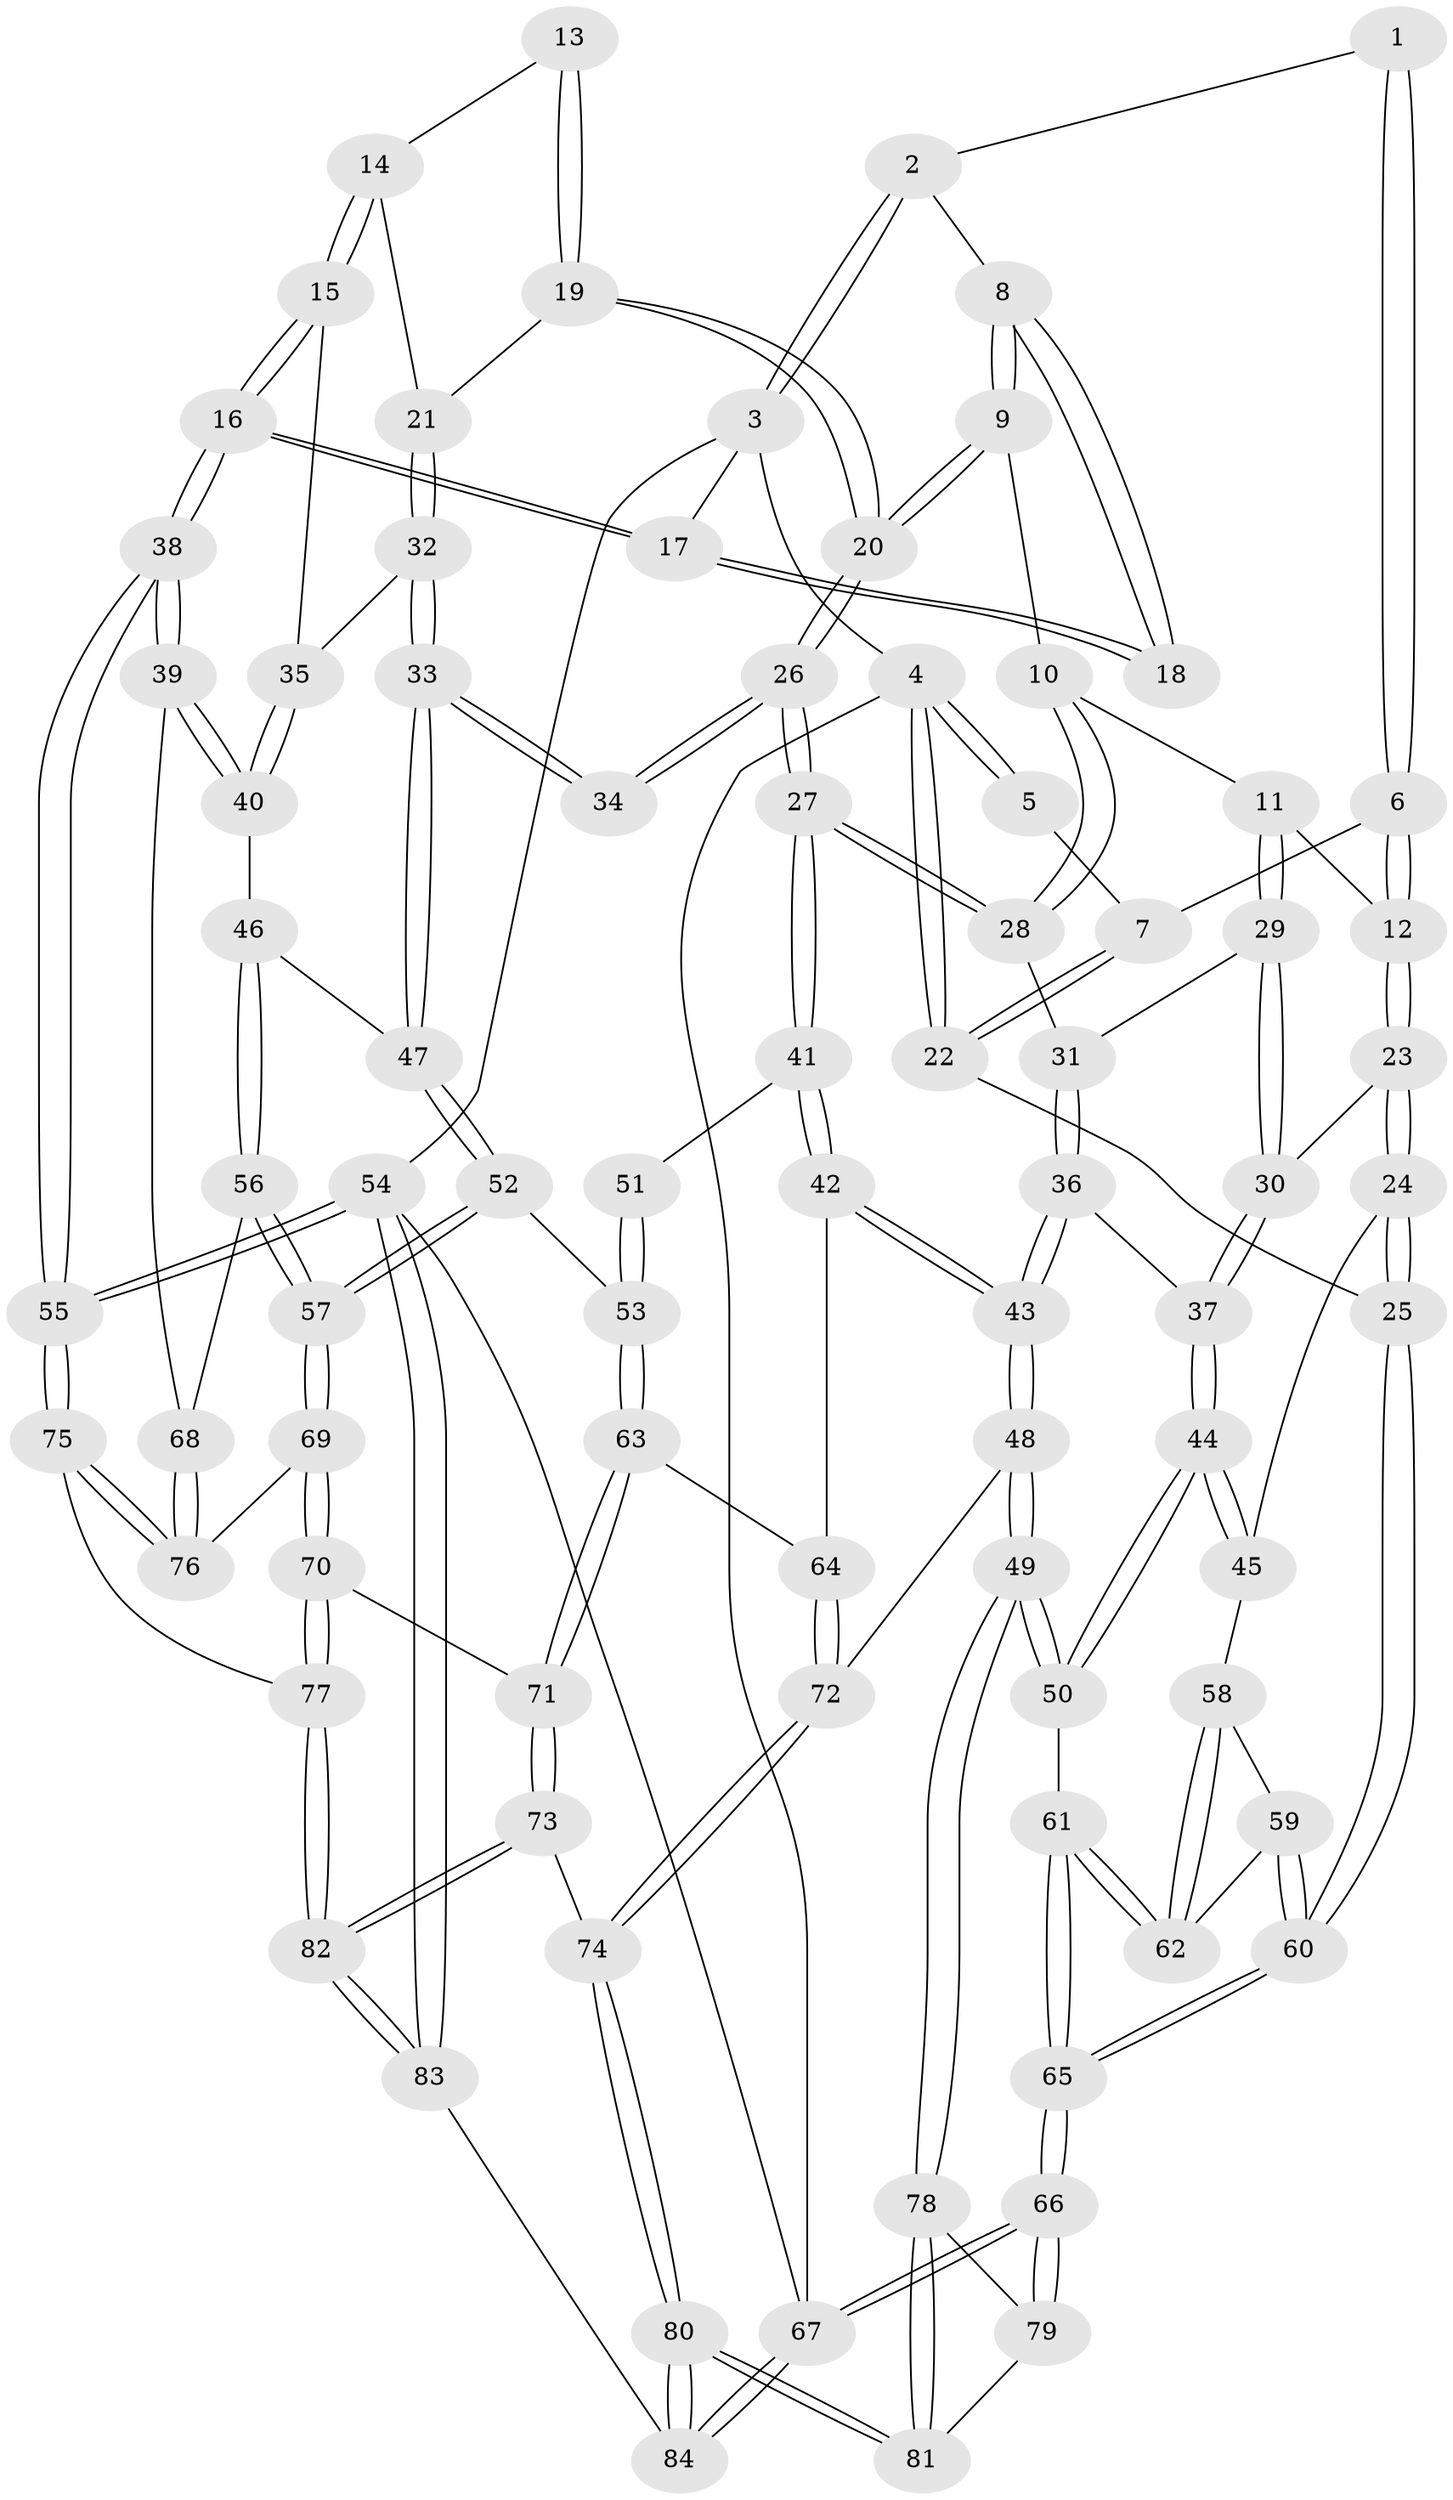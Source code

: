 // coarse degree distribution, {4: 0.16666666666666666, 3: 0.7142857142857143, 6: 0.023809523809523808, 5: 0.047619047619047616, 2: 0.047619047619047616}
// Generated by graph-tools (version 1.1) at 2025/54/03/04/25 22:54:49]
// undirected, 84 vertices, 207 edges
graph export_dot {
  node [color=gray90,style=filled];
  1 [pos="+0.42354344139708533+0"];
  2 [pos="+0.5117010802852979+0"];
  3 [pos="+1+0"];
  4 [pos="+0+0"];
  5 [pos="+0.23227889296347373+0"];
  6 [pos="+0.22369341270178866+0.15255092080535534"];
  7 [pos="+0.21988643168027994+0.150990011725096"];
  8 [pos="+0.5121981851022521+0"];
  9 [pos="+0.4630762952015897+0.11384513891711368"];
  10 [pos="+0.4028071102471309+0.15132576280421103"];
  11 [pos="+0.32397907010171684+0.17166829808542694"];
  12 [pos="+0.2375752782036661+0.15867981405340537"];
  13 [pos="+0.7060211765048598+0.08931419087441854"];
  14 [pos="+0.7569726691017009+0.10963512404276789"];
  15 [pos="+1+0.1597546640233265"];
  16 [pos="+1+0.021571920440321243"];
  17 [pos="+1+0"];
  18 [pos="+0.6922877127301746+0.061578187945312855"];
  19 [pos="+0.6235837625770743+0.24353517143628453"];
  20 [pos="+0.610253655364377+0.24251383743687552"];
  21 [pos="+0.64652317286008+0.2517732173291467"];
  22 [pos="+0+0.17639503478208762"];
  23 [pos="+0.20039984482446224+0.3957384447734041"];
  24 [pos="+0.01962882694808998+0.3535103165453467"];
  25 [pos="+0+0.24036248612410102"];
  26 [pos="+0.5097904393977206+0.43614367529979536"];
  27 [pos="+0.5050392976897178+0.44241126801800745"];
  28 [pos="+0.44559759243424596+0.3872800527625573"];
  29 [pos="+0.3187821237588542+0.3087416953863875"];
  30 [pos="+0.20396611248261357+0.39866331365410057"];
  31 [pos="+0.35310017233395946+0.3736203510638321"];
  32 [pos="+0.7979382266041635+0.3189177453384979"];
  33 [pos="+0.7887781929765326+0.3538439095204027"];
  34 [pos="+0.7633992566981916+0.3732660422924002"];
  35 [pos="+0.9023340711417657+0.2576205715547075"];
  36 [pos="+0.2982922799593522+0.43542608789962167"];
  37 [pos="+0.2058045959118769+0.4017132235310419"];
  38 [pos="+1+0.5934867269703346"];
  39 [pos="+1+0.5836923156705304"];
  40 [pos="+0.9621644978064479+0.5360325195610538"];
  41 [pos="+0.5051153736384029+0.44716649045393664"];
  42 [pos="+0.4963221953012166+0.4975266118437259"];
  43 [pos="+0.36572801769758195+0.5767783491250181"];
  44 [pos="+0.18282878041790646+0.538356849164587"];
  45 [pos="+0.10668659868166824+0.5062464207414319"];
  46 [pos="+0.8192795875971202+0.46216698416748964"];
  47 [pos="+0.8085654955683308+0.44342329226423216"];
  48 [pos="+0.29662491366278676+0.6817070201452503"];
  49 [pos="+0.27565472696360194+0.694834174982079"];
  50 [pos="+0.24263847750006598+0.6706995564069472"];
  51 [pos="+0.6889214305873024+0.4545321701734076"];
  52 [pos="+0.6921564077630982+0.5752156614263009"];
  53 [pos="+0.663476510025049+0.568997124733627"];
  54 [pos="+1+1"];
  55 [pos="+1+0.903052248410831"];
  56 [pos="+0.8124960202337522+0.635485673732796"];
  57 [pos="+0.7994104743654473+0.6464403604564263"];
  58 [pos="+0.08450967158970468+0.5253957455473706"];
  59 [pos="+0.02615480610197264+0.5385802987853691"];
  60 [pos="+0+0.44707994969858783"];
  61 [pos="+0.09096222215750627+0.6471385247210467"];
  62 [pos="+0.07588253662873223+0.6065500539634133"];
  63 [pos="+0.6016995604254715+0.5840197587581046"];
  64 [pos="+0.5892228031794905+0.5801080447028412"];
  65 [pos="+0+0.7392127333066624"];
  66 [pos="+0+0.9923128477135924"];
  67 [pos="+0+1"];
  68 [pos="+0.9782984461649794+0.5980547604384268"];
  69 [pos="+0.7890695154497038+0.7031759358485401"];
  70 [pos="+0.7429272896101201+0.7860666579688492"];
  71 [pos="+0.6641063654531463+0.7841217359228794"];
  72 [pos="+0.49679843361401443+0.7314656617546852"];
  73 [pos="+0.5840139925625318+0.822687236111437"];
  74 [pos="+0.5835207357356574+0.8228236105508685"];
  75 [pos="+0.9692703280139274+0.8316967362784781"];
  76 [pos="+0.9190944619910668+0.7407723511731971"];
  77 [pos="+0.805274181608969+0.8740498962584601"];
  78 [pos="+0.2750917910242643+0.6978946280090343"];
  79 [pos="+0+0.8918387740866267"];
  80 [pos="+0.4008349500054017+1"];
  81 [pos="+0.33888367780901557+0.9738693803737328"];
  82 [pos="+0.7875055480146573+1"];
  83 [pos="+0.7922631399524152+1"];
  84 [pos="+0.4072428467856711+1"];
  1 -- 2;
  1 -- 6;
  1 -- 6;
  2 -- 3;
  2 -- 3;
  2 -- 8;
  3 -- 4;
  3 -- 17;
  3 -- 54;
  4 -- 5;
  4 -- 5;
  4 -- 22;
  4 -- 22;
  4 -- 67;
  5 -- 7;
  6 -- 7;
  6 -- 12;
  6 -- 12;
  7 -- 22;
  7 -- 22;
  8 -- 9;
  8 -- 9;
  8 -- 18;
  8 -- 18;
  9 -- 10;
  9 -- 20;
  9 -- 20;
  10 -- 11;
  10 -- 28;
  10 -- 28;
  11 -- 12;
  11 -- 29;
  11 -- 29;
  12 -- 23;
  12 -- 23;
  13 -- 14;
  13 -- 19;
  13 -- 19;
  14 -- 15;
  14 -- 15;
  14 -- 21;
  15 -- 16;
  15 -- 16;
  15 -- 35;
  16 -- 17;
  16 -- 17;
  16 -- 38;
  16 -- 38;
  17 -- 18;
  17 -- 18;
  19 -- 20;
  19 -- 20;
  19 -- 21;
  20 -- 26;
  20 -- 26;
  21 -- 32;
  21 -- 32;
  22 -- 25;
  23 -- 24;
  23 -- 24;
  23 -- 30;
  24 -- 25;
  24 -- 25;
  24 -- 45;
  25 -- 60;
  25 -- 60;
  26 -- 27;
  26 -- 27;
  26 -- 34;
  26 -- 34;
  27 -- 28;
  27 -- 28;
  27 -- 41;
  27 -- 41;
  28 -- 31;
  29 -- 30;
  29 -- 30;
  29 -- 31;
  30 -- 37;
  30 -- 37;
  31 -- 36;
  31 -- 36;
  32 -- 33;
  32 -- 33;
  32 -- 35;
  33 -- 34;
  33 -- 34;
  33 -- 47;
  33 -- 47;
  35 -- 40;
  35 -- 40;
  36 -- 37;
  36 -- 43;
  36 -- 43;
  37 -- 44;
  37 -- 44;
  38 -- 39;
  38 -- 39;
  38 -- 55;
  38 -- 55;
  39 -- 40;
  39 -- 40;
  39 -- 68;
  40 -- 46;
  41 -- 42;
  41 -- 42;
  41 -- 51;
  42 -- 43;
  42 -- 43;
  42 -- 64;
  43 -- 48;
  43 -- 48;
  44 -- 45;
  44 -- 45;
  44 -- 50;
  44 -- 50;
  45 -- 58;
  46 -- 47;
  46 -- 56;
  46 -- 56;
  47 -- 52;
  47 -- 52;
  48 -- 49;
  48 -- 49;
  48 -- 72;
  49 -- 50;
  49 -- 50;
  49 -- 78;
  49 -- 78;
  50 -- 61;
  51 -- 53;
  51 -- 53;
  52 -- 53;
  52 -- 57;
  52 -- 57;
  53 -- 63;
  53 -- 63;
  54 -- 55;
  54 -- 55;
  54 -- 83;
  54 -- 83;
  54 -- 67;
  55 -- 75;
  55 -- 75;
  56 -- 57;
  56 -- 57;
  56 -- 68;
  57 -- 69;
  57 -- 69;
  58 -- 59;
  58 -- 62;
  58 -- 62;
  59 -- 60;
  59 -- 60;
  59 -- 62;
  60 -- 65;
  60 -- 65;
  61 -- 62;
  61 -- 62;
  61 -- 65;
  61 -- 65;
  63 -- 64;
  63 -- 71;
  63 -- 71;
  64 -- 72;
  64 -- 72;
  65 -- 66;
  65 -- 66;
  66 -- 67;
  66 -- 67;
  66 -- 79;
  66 -- 79;
  67 -- 84;
  67 -- 84;
  68 -- 76;
  68 -- 76;
  69 -- 70;
  69 -- 70;
  69 -- 76;
  70 -- 71;
  70 -- 77;
  70 -- 77;
  71 -- 73;
  71 -- 73;
  72 -- 74;
  72 -- 74;
  73 -- 74;
  73 -- 82;
  73 -- 82;
  74 -- 80;
  74 -- 80;
  75 -- 76;
  75 -- 76;
  75 -- 77;
  77 -- 82;
  77 -- 82;
  78 -- 79;
  78 -- 81;
  78 -- 81;
  79 -- 81;
  80 -- 81;
  80 -- 81;
  80 -- 84;
  80 -- 84;
  82 -- 83;
  82 -- 83;
  83 -- 84;
}
